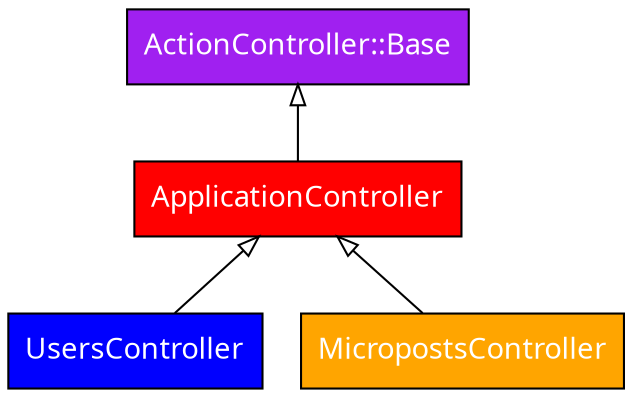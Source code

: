 digraph s {
    rankdir = BT
    edge[arrowhead=empty];
    node[shape="record", fontname="Verdana, Monaco,Consolas", style="filled", fontcolor="white", color="black"];

    node_action[label="ActionController::Base", fillcolor="purple"];
    node_base[label="ApplicationController", fillcolor="red"];
    node_user[label="UsersController", fillcolor="blue"];
    node_micropost[label="MicropostsController", fillcolor="orange"];

    node_base -> node_action
    node_user -> node_base
    node_micropost -> node_base
}
